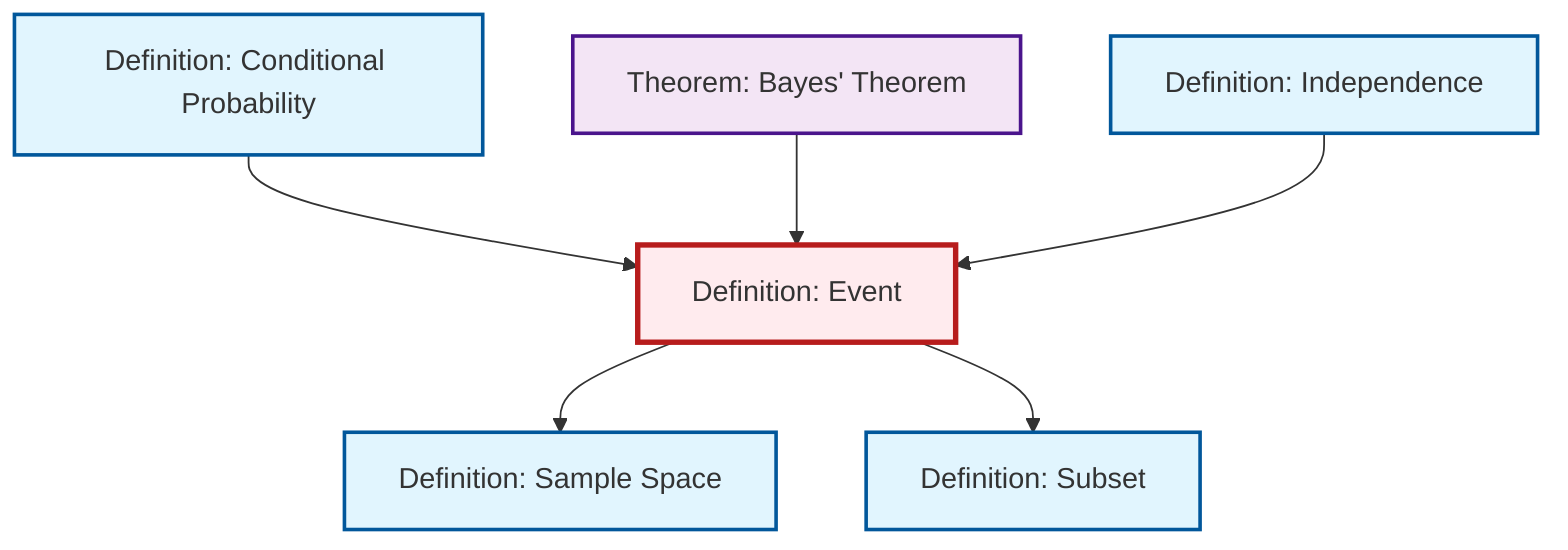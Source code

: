graph TD
    classDef definition fill:#e1f5fe,stroke:#01579b,stroke-width:2px
    classDef theorem fill:#f3e5f5,stroke:#4a148c,stroke-width:2px
    classDef axiom fill:#fff3e0,stroke:#e65100,stroke-width:2px
    classDef example fill:#e8f5e9,stroke:#1b5e20,stroke-width:2px
    classDef current fill:#ffebee,stroke:#b71c1c,stroke-width:3px
    def-independence["Definition: Independence"]:::definition
    def-event["Definition: Event"]:::definition
    def-subset["Definition: Subset"]:::definition
    thm-bayes["Theorem: Bayes' Theorem"]:::theorem
    def-sample-space["Definition: Sample Space"]:::definition
    def-conditional-probability["Definition: Conditional Probability"]:::definition
    def-event --> def-sample-space
    def-conditional-probability --> def-event
    thm-bayes --> def-event
    def-event --> def-subset
    def-independence --> def-event
    class def-event current